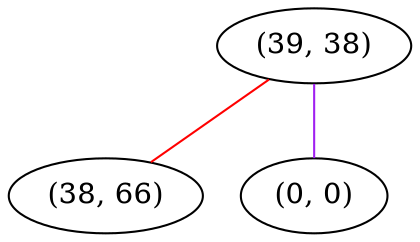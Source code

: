 graph "" {
"(39, 38)";
"(38, 66)";
"(0, 0)";
"(39, 38)" -- "(38, 66)"  [color=red, key=0, weight=1];
"(39, 38)" -- "(0, 0)"  [color=purple, key=0, weight=4];
}
